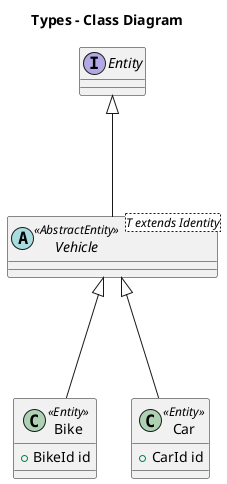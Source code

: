 @startuml

title Types - Class Diagram

skinparam componentStyle uml2

interface Entity

abstract class Vehicle<T extends Identity> << AbstractEntity >>

Entity <|--- Vehicle

class Bike << Entity >>
{
  +BikeId id
}

class Car << Entity >>
{
  +CarId id
}

Vehicle <|--- Bike
Vehicle <|--- Car

@enduml
